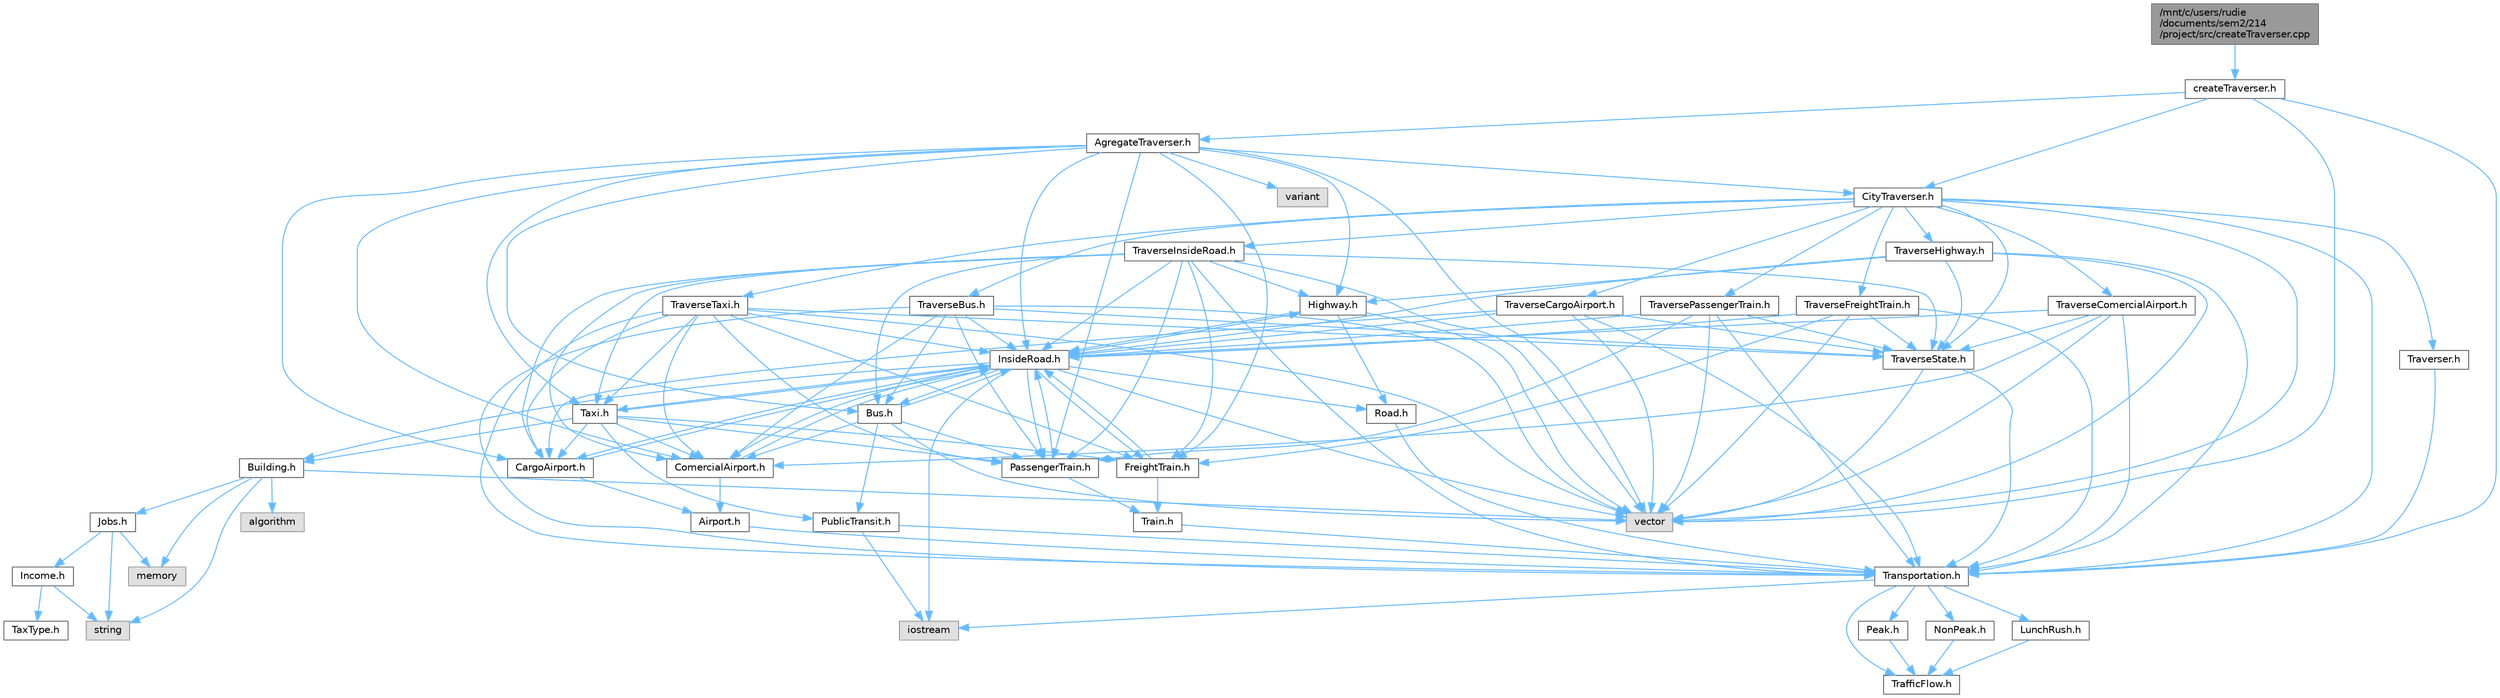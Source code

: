 digraph "/mnt/c/users/rudie/documents/sem2/214/project/src/createTraverser.cpp"
{
 // LATEX_PDF_SIZE
  bgcolor="transparent";
  edge [fontname=Helvetica,fontsize=10,labelfontname=Helvetica,labelfontsize=10];
  node [fontname=Helvetica,fontsize=10,shape=box,height=0.2,width=0.4];
  Node1 [id="Node000001",label="/mnt/c/users/rudie\l/documents/sem2/214\l/project/src/createTraverser.cpp",height=0.2,width=0.4,color="gray40", fillcolor="grey60", style="filled", fontcolor="black",tooltip="Implementation of the CreateTraverser class for creating CityTraverser objects."];
  Node1 -> Node2 [id="edge1_Node000001_Node000002",color="steelblue1",style="solid",tooltip=" "];
  Node2 [id="Node000002",label="createTraverser.h",height=0.2,width=0.4,color="grey40", fillcolor="white", style="filled",URL="$createTraverser_8h.html",tooltip="Header file for the CreateTraverser class."];
  Node2 -> Node3 [id="edge2_Node000002_Node000003",color="steelblue1",style="solid",tooltip=" "];
  Node3 [id="Node000003",label="vector",height=0.2,width=0.4,color="grey60", fillcolor="#E0E0E0", style="filled",tooltip=" "];
  Node2 -> Node4 [id="edge3_Node000002_Node000004",color="steelblue1",style="solid",tooltip=" "];
  Node4 [id="Node000004",label="AgregateTraverser.h",height=0.2,width=0.4,color="grey40", fillcolor="white", style="filled",URL="$AgregateTraverser_8h.html",tooltip="Defines the AgregateTraverser class and its interface for creating CityTraverser objects."];
  Node4 -> Node3 [id="edge4_Node000004_Node000003",color="steelblue1",style="solid",tooltip=" "];
  Node4 -> Node5 [id="edge5_Node000004_Node000005",color="steelblue1",style="solid",tooltip=" "];
  Node5 [id="Node000005",label="variant",height=0.2,width=0.4,color="grey60", fillcolor="#E0E0E0", style="filled",tooltip=" "];
  Node4 -> Node6 [id="edge6_Node000004_Node000006",color="steelblue1",style="solid",tooltip=" "];
  Node6 [id="Node000006",label="Highway.h",height=0.2,width=0.4,color="grey40", fillcolor="white", style="filled",URL="$Highway_8h.html",tooltip="Header file for the Highway class."];
  Node6 -> Node3 [id="edge7_Node000006_Node000003",color="steelblue1",style="solid",tooltip=" "];
  Node6 -> Node7 [id="edge8_Node000006_Node000007",color="steelblue1",style="solid",tooltip=" "];
  Node7 [id="Node000007",label="Road.h",height=0.2,width=0.4,color="grey40", fillcolor="white", style="filled",URL="$Road_8h.html",tooltip="Defines the Road class which inherits from the Transportation class."];
  Node7 -> Node8 [id="edge9_Node000007_Node000008",color="steelblue1",style="solid",tooltip=" "];
  Node8 [id="Node000008",label="Transportation.h",height=0.2,width=0.4,color="grey40", fillcolor="white", style="filled",URL="$Transportation_8h.html",tooltip="Header file for the Transportation class."];
  Node8 -> Node9 [id="edge10_Node000008_Node000009",color="steelblue1",style="solid",tooltip=" "];
  Node9 [id="Node000009",label="iostream",height=0.2,width=0.4,color="grey60", fillcolor="#E0E0E0", style="filled",tooltip=" "];
  Node8 -> Node10 [id="edge11_Node000008_Node000010",color="steelblue1",style="solid",tooltip=" "];
  Node10 [id="Node000010",label="TrafficFlow.h",height=0.2,width=0.4,color="grey40", fillcolor="white", style="filled",URL="$TrafficFlow_8h.html",tooltip="Defines the TrafficFlow interface for traffic flow measurement."];
  Node8 -> Node11 [id="edge12_Node000008_Node000011",color="steelblue1",style="solid",tooltip=" "];
  Node11 [id="Node000011",label="Peak.h",height=0.2,width=0.4,color="grey40", fillcolor="white", style="filled",URL="$Peak_8h.html",tooltip="Header file for the Peak class, which inherits from TrafficFlow."];
  Node11 -> Node10 [id="edge13_Node000011_Node000010",color="steelblue1",style="solid",tooltip=" "];
  Node8 -> Node12 [id="edge14_Node000008_Node000012",color="steelblue1",style="solid",tooltip=" "];
  Node12 [id="Node000012",label="NonPeak.h",height=0.2,width=0.4,color="grey40", fillcolor="white", style="filled",URL="$NonPeak_8h.html",tooltip="Header file for the NonPeak class."];
  Node12 -> Node10 [id="edge15_Node000012_Node000010",color="steelblue1",style="solid",tooltip=" "];
  Node8 -> Node13 [id="edge16_Node000008_Node000013",color="steelblue1",style="solid",tooltip=" "];
  Node13 [id="Node000013",label="LunchRush.h",height=0.2,width=0.4,color="grey40", fillcolor="white", style="filled",URL="$LunchRush_8h.html",tooltip="Header file for the LunchRush class."];
  Node13 -> Node10 [id="edge17_Node000013_Node000010",color="steelblue1",style="solid",tooltip=" "];
  Node6 -> Node14 [id="edge18_Node000006_Node000014",color="steelblue1",style="solid",tooltip=" "];
  Node14 [id="Node000014",label="InsideRoad.h",height=0.2,width=0.4,color="grey40", fillcolor="white", style="filled",URL="$InsideRoad_8h.html",tooltip="Header file for the InsideRoad class."];
  Node14 -> Node3 [id="edge19_Node000014_Node000003",color="steelblue1",style="solid",tooltip=" "];
  Node14 -> Node9 [id="edge20_Node000014_Node000009",color="steelblue1",style="solid",tooltip=" "];
  Node14 -> Node7 [id="edge21_Node000014_Node000007",color="steelblue1",style="solid",tooltip=" "];
  Node14 -> Node6 [id="edge22_Node000014_Node000006",color="steelblue1",style="solid",tooltip=" "];
  Node14 -> Node15 [id="edge23_Node000014_Node000015",color="steelblue1",style="solid",tooltip=" "];
  Node15 [id="Node000015",label="Bus.h",height=0.2,width=0.4,color="grey40", fillcolor="white", style="filled",URL="$Bus_8h.html",tooltip="Header file for the Bus class."];
  Node15 -> Node3 [id="edge24_Node000015_Node000003",color="steelblue1",style="solid",tooltip=" "];
  Node15 -> Node16 [id="edge25_Node000015_Node000016",color="steelblue1",style="solid",tooltip=" "];
  Node16 [id="Node000016",label="PublicTransit.h",height=0.2,width=0.4,color="grey40", fillcolor="white", style="filled",URL="$PublicTransit_8h.html",tooltip="Header file for the PublicTransit class."];
  Node16 -> Node9 [id="edge26_Node000016_Node000009",color="steelblue1",style="solid",tooltip=" "];
  Node16 -> Node8 [id="edge27_Node000016_Node000008",color="steelblue1",style="solid",tooltip=" "];
  Node15 -> Node14 [id="edge28_Node000015_Node000014",color="steelblue1",style="solid",tooltip=" "];
  Node15 -> Node17 [id="edge29_Node000015_Node000017",color="steelblue1",style="solid",tooltip=" "];
  Node17 [id="Node000017",label="ComercialAirport.h",height=0.2,width=0.4,color="grey40", fillcolor="white", style="filled",URL="$ComercialAirport_8h.html",tooltip="Defines the ComercialAirport class which inherits from the Airport class."];
  Node17 -> Node18 [id="edge30_Node000017_Node000018",color="steelblue1",style="solid",tooltip=" "];
  Node18 [id="Node000018",label="Airport.h",height=0.2,width=0.4,color="grey40", fillcolor="white", style="filled",URL="$Airport_8h.html",tooltip="Defines the Airport class which inherits from the Transportation class."];
  Node18 -> Node8 [id="edge31_Node000018_Node000008",color="steelblue1",style="solid",tooltip=" "];
  Node17 -> Node14 [id="edge32_Node000017_Node000014",color="steelblue1",style="solid",tooltip=" "];
  Node15 -> Node19 [id="edge33_Node000015_Node000019",color="steelblue1",style="solid",tooltip=" "];
  Node19 [id="Node000019",label="PassengerTrain.h",height=0.2,width=0.4,color="grey40", fillcolor="white", style="filled",URL="$PassengerTrain_8h.html",tooltip="Header file for the PassengerTrain class."];
  Node19 -> Node20 [id="edge34_Node000019_Node000020",color="steelblue1",style="solid",tooltip=" "];
  Node20 [id="Node000020",label="Train.h",height=0.2,width=0.4,color="grey40", fillcolor="white", style="filled",URL="$Train_8h.html",tooltip="Header file for the Train class."];
  Node20 -> Node8 [id="edge35_Node000020_Node000008",color="steelblue1",style="solid",tooltip=" "];
  Node19 -> Node14 [id="edge36_Node000019_Node000014",color="steelblue1",style="solid",tooltip=" "];
  Node14 -> Node21 [id="edge37_Node000014_Node000021",color="steelblue1",style="solid",tooltip=" "];
  Node21 [id="Node000021",label="Taxi.h",height=0.2,width=0.4,color="grey40", fillcolor="white", style="filled",URL="$Taxi_8h.html",tooltip="Header file for the Taxi class, which represents a taxi in a public transit system."];
  Node21 -> Node16 [id="edge38_Node000021_Node000016",color="steelblue1",style="solid",tooltip=" "];
  Node21 -> Node14 [id="edge39_Node000021_Node000014",color="steelblue1",style="solid",tooltip=" "];
  Node21 -> Node17 [id="edge40_Node000021_Node000017",color="steelblue1",style="solid",tooltip=" "];
  Node21 -> Node22 [id="edge41_Node000021_Node000022",color="steelblue1",style="solid",tooltip=" "];
  Node22 [id="Node000022",label="CargoAirport.h",height=0.2,width=0.4,color="grey40", fillcolor="white", style="filled",URL="$CargoAirport_8h.html",tooltip="Header file for the CargoAirport class."];
  Node22 -> Node18 [id="edge42_Node000022_Node000018",color="steelblue1",style="solid",tooltip=" "];
  Node22 -> Node14 [id="edge43_Node000022_Node000014",color="steelblue1",style="solid",tooltip=" "];
  Node21 -> Node23 [id="edge44_Node000021_Node000023",color="steelblue1",style="solid",tooltip=" "];
  Node23 [id="Node000023",label="FreightTrain.h",height=0.2,width=0.4,color="grey40", fillcolor="white", style="filled",URL="$FreightTrain_8h.html",tooltip="Header file for the FreightTrain class."];
  Node23 -> Node20 [id="edge45_Node000023_Node000020",color="steelblue1",style="solid",tooltip=" "];
  Node23 -> Node14 [id="edge46_Node000023_Node000014",color="steelblue1",style="solid",tooltip=" "];
  Node21 -> Node19 [id="edge47_Node000021_Node000019",color="steelblue1",style="solid",tooltip=" "];
  Node21 -> Node24 [id="edge48_Node000021_Node000024",color="steelblue1",style="solid",tooltip=" "];
  Node24 [id="Node000024",label="Building.h",height=0.2,width=0.4,color="grey40", fillcolor="white", style="filled",URL="$Building_8h.html",tooltip="Definition of the Building class."];
  Node24 -> Node25 [id="edge49_Node000024_Node000025",color="steelblue1",style="solid",tooltip=" "];
  Node25 [id="Node000025",label="string",height=0.2,width=0.4,color="grey60", fillcolor="#E0E0E0", style="filled",tooltip=" "];
  Node24 -> Node3 [id="edge50_Node000024_Node000003",color="steelblue1",style="solid",tooltip=" "];
  Node24 -> Node26 [id="edge51_Node000024_Node000026",color="steelblue1",style="solid",tooltip=" "];
  Node26 [id="Node000026",label="memory",height=0.2,width=0.4,color="grey60", fillcolor="#E0E0E0", style="filled",tooltip=" "];
  Node24 -> Node27 [id="edge52_Node000024_Node000027",color="steelblue1",style="solid",tooltip=" "];
  Node27 [id="Node000027",label="algorithm",height=0.2,width=0.4,color="grey60", fillcolor="#E0E0E0", style="filled",tooltip=" "];
  Node24 -> Node28 [id="edge53_Node000024_Node000028",color="steelblue1",style="solid",tooltip=" "];
  Node28 [id="Node000028",label="Jobs.h",height=0.2,width=0.4,color="grey40", fillcolor="white", style="filled",URL="$Jobs_8h.html",tooltip="Definition of the Jobs class."];
  Node28 -> Node26 [id="edge54_Node000028_Node000026",color="steelblue1",style="solid",tooltip=" "];
  Node28 -> Node29 [id="edge55_Node000028_Node000029",color="steelblue1",style="solid",tooltip=" "];
  Node29 [id="Node000029",label="Income.h",height=0.2,width=0.4,color="grey40", fillcolor="white", style="filled",URL="$Income_8h.html",tooltip="Definition of the Income class."];
  Node29 -> Node30 [id="edge56_Node000029_Node000030",color="steelblue1",style="solid",tooltip=" "];
  Node30 [id="Node000030",label="TaxType.h",height=0.2,width=0.4,color="grey40", fillcolor="white", style="filled",URL="$TaxType_8h_source.html",tooltip=" "];
  Node29 -> Node25 [id="edge57_Node000029_Node000025",color="steelblue1",style="solid",tooltip=" "];
  Node28 -> Node25 [id="edge58_Node000028_Node000025",color="steelblue1",style="solid",tooltip=" "];
  Node14 -> Node17 [id="edge59_Node000014_Node000017",color="steelblue1",style="solid",tooltip=" "];
  Node14 -> Node22 [id="edge60_Node000014_Node000022",color="steelblue1",style="solid",tooltip=" "];
  Node14 -> Node19 [id="edge61_Node000014_Node000019",color="steelblue1",style="solid",tooltip=" "];
  Node14 -> Node23 [id="edge62_Node000014_Node000023",color="steelblue1",style="solid",tooltip=" "];
  Node14 -> Node24 [id="edge63_Node000014_Node000024",color="steelblue1",style="solid",tooltip=" "];
  Node4 -> Node14 [id="edge64_Node000004_Node000014",color="steelblue1",style="solid",tooltip=" "];
  Node4 -> Node15 [id="edge65_Node000004_Node000015",color="steelblue1",style="solid",tooltip=" "];
  Node4 -> Node21 [id="edge66_Node000004_Node000021",color="steelblue1",style="solid",tooltip=" "];
  Node4 -> Node23 [id="edge67_Node000004_Node000023",color="steelblue1",style="solid",tooltip=" "];
  Node4 -> Node19 [id="edge68_Node000004_Node000019",color="steelblue1",style="solid",tooltip=" "];
  Node4 -> Node17 [id="edge69_Node000004_Node000017",color="steelblue1",style="solid",tooltip=" "];
  Node4 -> Node22 [id="edge70_Node000004_Node000022",color="steelblue1",style="solid",tooltip=" "];
  Node4 -> Node31 [id="edge71_Node000004_Node000031",color="steelblue1",style="solid",tooltip=" "];
  Node31 [id="Node000031",label="CityTraverser.h",height=0.2,width=0.4,color="grey40", fillcolor="white", style="filled",URL="$CityTraverser_8h.html",tooltip="Header file for the CityTraverser class, a concrete iterator for traversing transportation elements i..."];
  Node31 -> Node3 [id="edge72_Node000031_Node000003",color="steelblue1",style="solid",tooltip=" "];
  Node31 -> Node32 [id="edge73_Node000031_Node000032",color="steelblue1",style="solid",tooltip=" "];
  Node32 [id="Node000032",label="Traverser.h",height=0.2,width=0.4,color="grey40", fillcolor="white", style="filled",URL="$Traverser_8h.html",tooltip="Defines the Traverser interface for iterating over Transportation objects."];
  Node32 -> Node8 [id="edge74_Node000032_Node000008",color="steelblue1",style="solid",tooltip=" "];
  Node31 -> Node8 [id="edge75_Node000031_Node000008",color="steelblue1",style="solid",tooltip=" "];
  Node31 -> Node33 [id="edge76_Node000031_Node000033",color="steelblue1",style="solid",tooltip=" "];
  Node33 [id="Node000033",label="TraverseState.h",height=0.2,width=0.4,color="grey40", fillcolor="white", style="filled",URL="$TraverseState_8h.html",tooltip="Defines the TraverseState class and its interface for traversing through Transportation elements."];
  Node33 -> Node3 [id="edge77_Node000033_Node000003",color="steelblue1",style="solid",tooltip=" "];
  Node33 -> Node8 [id="edge78_Node000033_Node000008",color="steelblue1",style="solid",tooltip=" "];
  Node31 -> Node34 [id="edge79_Node000031_Node000034",color="steelblue1",style="solid",tooltip=" "];
  Node34 [id="Node000034",label="TraverseHighway.h",height=0.2,width=0.4,color="grey40", fillcolor="white", style="filled",URL="$TraverseHighway_8h.html",tooltip="Header file for the TraverseHighway class."];
  Node34 -> Node3 [id="edge80_Node000034_Node000003",color="steelblue1",style="solid",tooltip=" "];
  Node34 -> Node33 [id="edge81_Node000034_Node000033",color="steelblue1",style="solid",tooltip=" "];
  Node34 -> Node8 [id="edge82_Node000034_Node000008",color="steelblue1",style="solid",tooltip=" "];
  Node34 -> Node6 [id="edge83_Node000034_Node000006",color="steelblue1",style="solid",tooltip=" "];
  Node34 -> Node14 [id="edge84_Node000034_Node000014",color="steelblue1",style="solid",tooltip=" "];
  Node31 -> Node35 [id="edge85_Node000031_Node000035",color="steelblue1",style="solid",tooltip=" "];
  Node35 [id="Node000035",label="TraverseInsideRoad.h",height=0.2,width=0.4,color="grey40", fillcolor="white", style="filled",URL="$TraverseInsideRoad_8h.html",tooltip="Header file for the TraverseInsideRoad class."];
  Node35 -> Node3 [id="edge86_Node000035_Node000003",color="steelblue1",style="solid",tooltip=" "];
  Node35 -> Node33 [id="edge87_Node000035_Node000033",color="steelblue1",style="solid",tooltip=" "];
  Node35 -> Node8 [id="edge88_Node000035_Node000008",color="steelblue1",style="solid",tooltip=" "];
  Node35 -> Node6 [id="edge89_Node000035_Node000006",color="steelblue1",style="solid",tooltip=" "];
  Node35 -> Node14 [id="edge90_Node000035_Node000014",color="steelblue1",style="solid",tooltip=" "];
  Node35 -> Node15 [id="edge91_Node000035_Node000015",color="steelblue1",style="solid",tooltip=" "];
  Node35 -> Node21 [id="edge92_Node000035_Node000021",color="steelblue1",style="solid",tooltip=" "];
  Node35 -> Node17 [id="edge93_Node000035_Node000017",color="steelblue1",style="solid",tooltip=" "];
  Node35 -> Node22 [id="edge94_Node000035_Node000022",color="steelblue1",style="solid",tooltip=" "];
  Node35 -> Node19 [id="edge95_Node000035_Node000019",color="steelblue1",style="solid",tooltip=" "];
  Node35 -> Node23 [id="edge96_Node000035_Node000023",color="steelblue1",style="solid",tooltip=" "];
  Node31 -> Node36 [id="edge97_Node000031_Node000036",color="steelblue1",style="solid",tooltip=" "];
  Node36 [id="Node000036",label="TraverseBus.h",height=0.2,width=0.4,color="grey40", fillcolor="white", style="filled",URL="$TraverseBus_8h.html",tooltip="Header file for the TraverseBus class."];
  Node36 -> Node3 [id="edge98_Node000036_Node000003",color="steelblue1",style="solid",tooltip=" "];
  Node36 -> Node33 [id="edge99_Node000036_Node000033",color="steelblue1",style="solid",tooltip=" "];
  Node36 -> Node8 [id="edge100_Node000036_Node000008",color="steelblue1",style="solid",tooltip=" "];
  Node36 -> Node14 [id="edge101_Node000036_Node000014",color="steelblue1",style="solid",tooltip=" "];
  Node36 -> Node15 [id="edge102_Node000036_Node000015",color="steelblue1",style="solid",tooltip=" "];
  Node36 -> Node17 [id="edge103_Node000036_Node000017",color="steelblue1",style="solid",tooltip=" "];
  Node36 -> Node19 [id="edge104_Node000036_Node000019",color="steelblue1",style="solid",tooltip=" "];
  Node31 -> Node37 [id="edge105_Node000031_Node000037",color="steelblue1",style="solid",tooltip=" "];
  Node37 [id="Node000037",label="TraverseTaxi.h",height=0.2,width=0.4,color="grey40", fillcolor="white", style="filled",URL="$TraverseTaxi_8h.html",tooltip="Header file for the TraverseTaxi class."];
  Node37 -> Node3 [id="edge106_Node000037_Node000003",color="steelblue1",style="solid",tooltip=" "];
  Node37 -> Node33 [id="edge107_Node000037_Node000033",color="steelblue1",style="solid",tooltip=" "];
  Node37 -> Node8 [id="edge108_Node000037_Node000008",color="steelblue1",style="solid",tooltip=" "];
  Node37 -> Node14 [id="edge109_Node000037_Node000014",color="steelblue1",style="solid",tooltip=" "];
  Node37 -> Node17 [id="edge110_Node000037_Node000017",color="steelblue1",style="solid",tooltip=" "];
  Node37 -> Node22 [id="edge111_Node000037_Node000022",color="steelblue1",style="solid",tooltip=" "];
  Node37 -> Node19 [id="edge112_Node000037_Node000019",color="steelblue1",style="solid",tooltip=" "];
  Node37 -> Node23 [id="edge113_Node000037_Node000023",color="steelblue1",style="solid",tooltip=" "];
  Node37 -> Node21 [id="edge114_Node000037_Node000021",color="steelblue1",style="solid",tooltip=" "];
  Node31 -> Node38 [id="edge115_Node000031_Node000038",color="steelblue1",style="solid",tooltip=" "];
  Node38 [id="Node000038",label="TraverseFreightTrain.h",height=0.2,width=0.4,color="grey40", fillcolor="white", style="filled",URL="$TraverseFreightTrain_8h.html",tooltip="Header file for the TraverseFreightTrain class."];
  Node38 -> Node3 [id="edge116_Node000038_Node000003",color="steelblue1",style="solid",tooltip=" "];
  Node38 -> Node33 [id="edge117_Node000038_Node000033",color="steelblue1",style="solid",tooltip=" "];
  Node38 -> Node8 [id="edge118_Node000038_Node000008",color="steelblue1",style="solid",tooltip=" "];
  Node38 -> Node14 [id="edge119_Node000038_Node000014",color="steelblue1",style="solid",tooltip=" "];
  Node38 -> Node23 [id="edge120_Node000038_Node000023",color="steelblue1",style="solid",tooltip=" "];
  Node31 -> Node39 [id="edge121_Node000031_Node000039",color="steelblue1",style="solid",tooltip=" "];
  Node39 [id="Node000039",label="TraversePassengerTrain.h",height=0.2,width=0.4,color="grey40", fillcolor="white", style="filled",URL="$TraversePassengerTrain_8h.html",tooltip="Header file for the TraversePassengerTrain class."];
  Node39 -> Node3 [id="edge122_Node000039_Node000003",color="steelblue1",style="solid",tooltip=" "];
  Node39 -> Node33 [id="edge123_Node000039_Node000033",color="steelblue1",style="solid",tooltip=" "];
  Node39 -> Node8 [id="edge124_Node000039_Node000008",color="steelblue1",style="solid",tooltip=" "];
  Node39 -> Node14 [id="edge125_Node000039_Node000014",color="steelblue1",style="solid",tooltip=" "];
  Node39 -> Node19 [id="edge126_Node000039_Node000019",color="steelblue1",style="solid",tooltip=" "];
  Node31 -> Node40 [id="edge127_Node000031_Node000040",color="steelblue1",style="solid",tooltip=" "];
  Node40 [id="Node000040",label="TraverseCargoAirport.h",height=0.2,width=0.4,color="grey40", fillcolor="white", style="filled",URL="$TraverseCargoAirport_8h.html",tooltip="Header file for the TraverseCargoAirport class."];
  Node40 -> Node3 [id="edge128_Node000040_Node000003",color="steelblue1",style="solid",tooltip=" "];
  Node40 -> Node33 [id="edge129_Node000040_Node000033",color="steelblue1",style="solid",tooltip=" "];
  Node40 -> Node8 [id="edge130_Node000040_Node000008",color="steelblue1",style="solid",tooltip=" "];
  Node40 -> Node14 [id="edge131_Node000040_Node000014",color="steelblue1",style="solid",tooltip=" "];
  Node40 -> Node22 [id="edge132_Node000040_Node000022",color="steelblue1",style="solid",tooltip=" "];
  Node31 -> Node41 [id="edge133_Node000031_Node000041",color="steelblue1",style="solid",tooltip=" "];
  Node41 [id="Node000041",label="TraverseComercialAirport.h",height=0.2,width=0.4,color="grey40", fillcolor="white", style="filled",URL="$TraverseComercialAirport_8h.html",tooltip="Header file for the TraverseComercialAirport class."];
  Node41 -> Node3 [id="edge134_Node000041_Node000003",color="steelblue1",style="solid",tooltip=" "];
  Node41 -> Node33 [id="edge135_Node000041_Node000033",color="steelblue1",style="solid",tooltip=" "];
  Node41 -> Node8 [id="edge136_Node000041_Node000008",color="steelblue1",style="solid",tooltip=" "];
  Node41 -> Node14 [id="edge137_Node000041_Node000014",color="steelblue1",style="solid",tooltip=" "];
  Node41 -> Node17 [id="edge138_Node000041_Node000017",color="steelblue1",style="solid",tooltip=" "];
  Node2 -> Node8 [id="edge139_Node000002_Node000008",color="steelblue1",style="solid",tooltip=" "];
  Node2 -> Node31 [id="edge140_Node000002_Node000031",color="steelblue1",style="solid",tooltip=" "];
}
